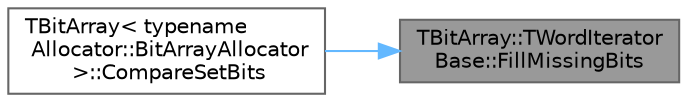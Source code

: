 digraph "TBitArray::TWordIteratorBase::FillMissingBits"
{
 // INTERACTIVE_SVG=YES
 // LATEX_PDF_SIZE
  bgcolor="transparent";
  edge [fontname=Helvetica,fontsize=10,labelfontname=Helvetica,labelfontsize=10];
  node [fontname=Helvetica,fontsize=10,shape=box,height=0.2,width=0.4];
  rankdir="RL";
  Node1 [id="Node000001",label="TBitArray::TWordIterator\lBase::FillMissingBits",height=0.2,width=0.4,color="gray40", fillcolor="grey60", style="filled", fontcolor="black",tooltip=" "];
  Node1 -> Node2 [id="edge1_Node000001_Node000002",dir="back",color="steelblue1",style="solid",tooltip=" "];
  Node2 [id="Node000002",label="TBitArray\< typename\l Allocator::BitArrayAllocator\l \>::CompareSetBits",height=0.2,width=0.4,color="grey40", fillcolor="white", style="filled",URL="$d5/d67/classTBitArray.html#aee6f3c62b6ba0f840ea111100d59a98b",tooltip=" "];
}
